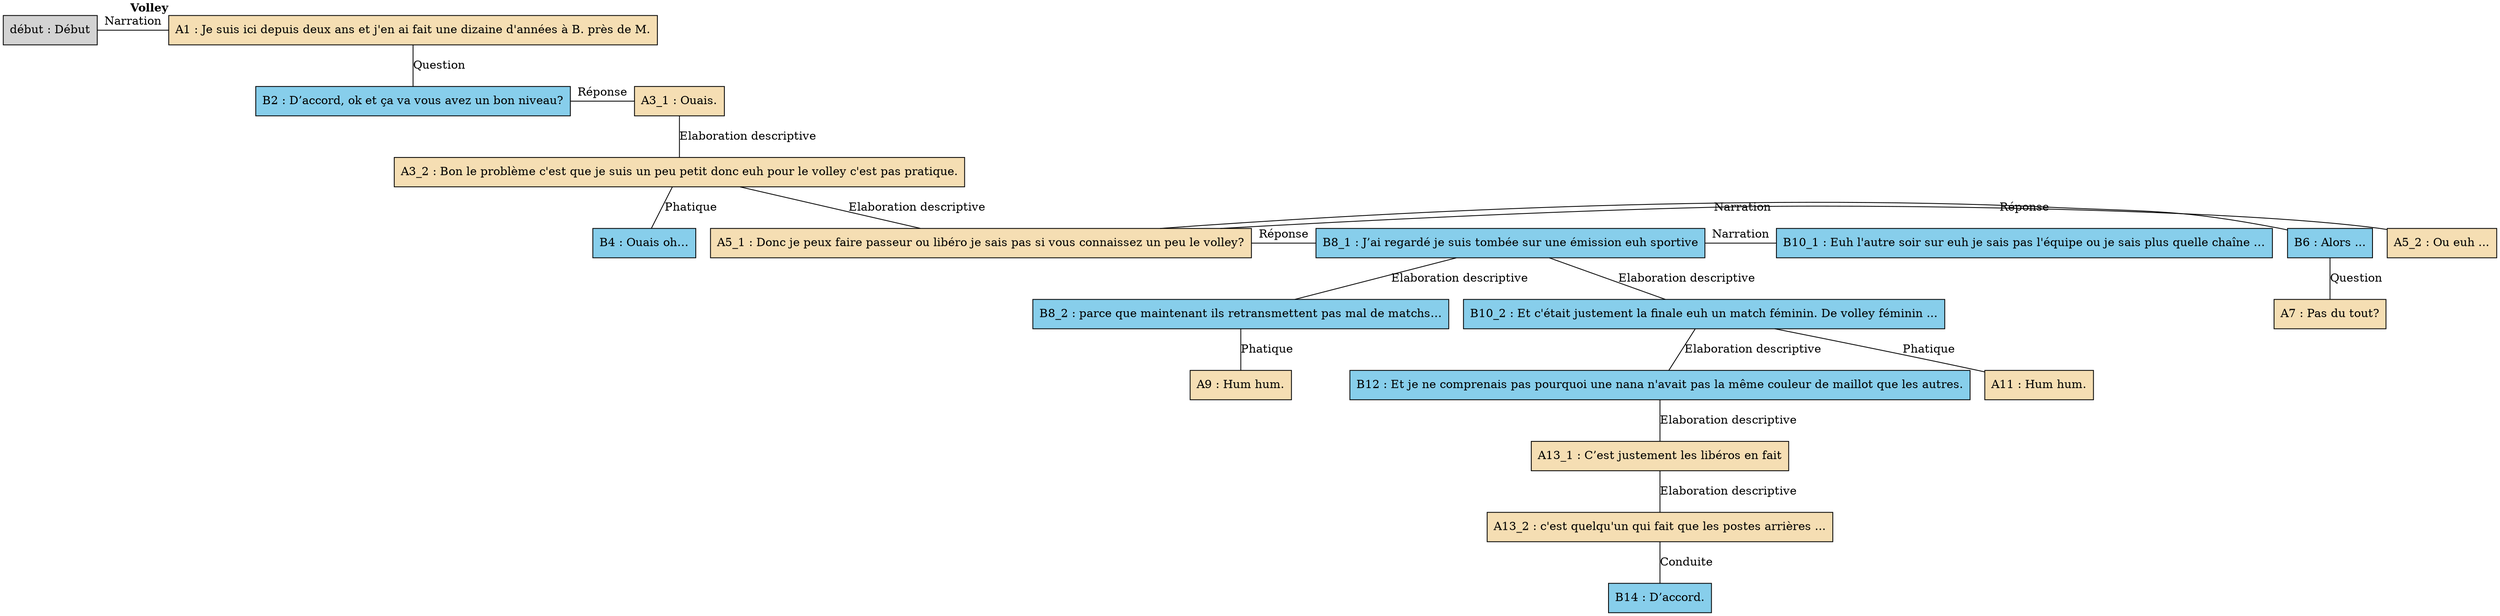 digraph A04 {
	node [shape=box style=filled]
	"début" [label="début : Début" xlabel=""]
	A1 [label="A1 : Je suis ici depuis deux ans et j'en ai fait une dizaine d'années à B. près de M." fillcolor=wheat xlabel=<<B>Volley</B>>]
	B2 [label="B2 : D’accord, ok et ça va vous avez un bon niveau?" fillcolor=skyblue xlabel=""]
	A3_1 [label="A3_1 : Ouais." fillcolor=wheat xlabel=""]
	A3_2 [label="A3_2 : Bon le problème c'est que je suis un peu petit donc euh pour le volley c'est pas pratique." fillcolor=wheat xlabel=""]
	B4 [label="B4 : Ouais oh…" fillcolor=skyblue xlabel=""]
	A5_1 [label="A5_1 : Donc je peux faire passeur ou libéro je sais pas si vous connaissez un peu le volley?" fillcolor=wheat xlabel=""]
	A5_2 [label="A5_2 : Ou euh ..." fillcolor=wheat xlabel=""]
	B6 [label="B6 : Alors ..." fillcolor=skyblue xlabel=""]
	A7 [label="A7 : Pas du tout?" fillcolor=wheat xlabel=""]
	B8_1 [label="B8_1 : J’ai regardé je suis tombée sur une émission euh sportive" fillcolor=skyblue xlabel=""]
	B8_2 [label="B8_2 : parce que maintenant ils retransmettent pas mal de matchs…" fillcolor=skyblue xlabel=""]
	A9 [label="A9 : Hum hum." fillcolor=wheat xlabel=""]
	B10_1 [label="B10_1 : Euh l'autre soir sur euh je sais pas l'équipe ou je sais plus quelle chaîne …" fillcolor=skyblue xlabel=""]
	B10_2 [label="B10_2 : Et c'était justement la finale euh un match féminin. De volley féminin ..." fillcolor=skyblue xlabel=""]
	A11 [label="A11 : Hum hum." fillcolor=wheat xlabel=""]
	B12 [label="B12 : Et je ne comprenais pas pourquoi une nana n'avait pas la même couleur de maillot que les autres." fillcolor=skyblue xlabel=""]
	A13_1 [label="A13_1 : C’est justement les libéros en fait" fillcolor=wheat xlabel=""]
	A13_2 [label="A13_2 : c'est quelqu'un qui fait que les postes arrières ..." fillcolor=wheat xlabel=""]
	B14 [label="B14 : D’accord." fillcolor=skyblue xlabel=""]
	{
		rank=same
		"début"
		A1
		"début" -> A1 [label=Narration dir=none]
	}
	A1 -> B2 [label=Question dir=none]
	{
		rank=same
		B2
		A3_1
		B2 -> A3_1 [label="Réponse" dir=none]
	}
	A3_1 -> A3_2 [label="Elaboration descriptive" dir=none]
	A3_2 -> B4 [label=Phatique dir=none]
	A3_2 -> A5_1 [label="Elaboration descriptive" dir=none]
	B6 -> A7 [label=Question dir=none]
	{
		rank=same
		A5_1
		B6
		A5_1 -> B6 [label="Réponse" dir=none]
	}
	{
		rank=same
		A5_1
		B8_1
		A5_1 -> B8_1 [label="Réponse" dir=none]
	}
	B8_1 -> B8_2 [label="Elaboration descriptive" dir=none]
	B8_2 -> A9 [label=Phatique dir=none]
	{
		rank=same
		B8_1
		B10_1
		B8_1 -> B10_1 [label=Narration dir=none]
	}
	B8_1 -> B10_2 [label="Elaboration descriptive" dir=none]
	{
		rank=same
		A5_1
		A5_2
		A5_1 -> A5_2 [label=Narration dir=none]
	}
	B10_2 -> A11 [label=Phatique dir=none]
	B10_2 -> B12 [label="Elaboration descriptive" dir=none]
	A13_1 -> A13_2 [label="Elaboration descriptive" dir=none]
	A13_2 -> B14 [label=Conduite dir=none]
	B12 -> A13_1 [label="Elaboration descriptive" dir=none]
}
